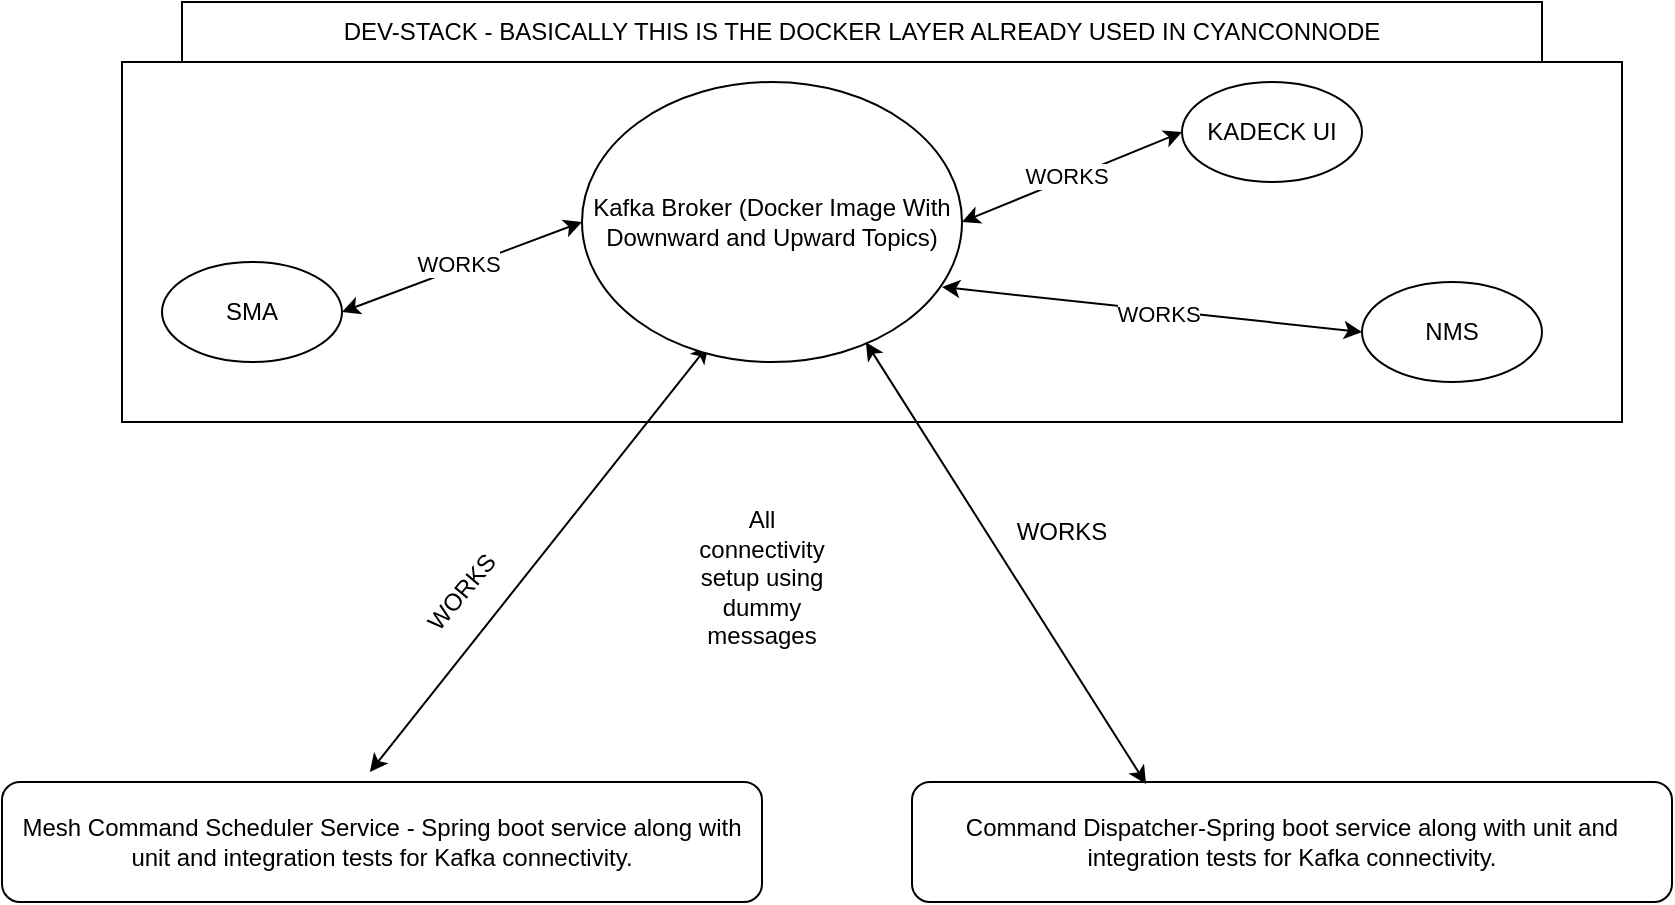 <mxfile version="22.1.3" type="github">
  <diagram name="Page-1" id="zG5zKizvqUGSGyj7EHf8">
    <mxGraphModel dx="1210" dy="1703" grid="1" gridSize="10" guides="1" tooltips="1" connect="1" arrows="1" fold="1" page="1" pageScale="1" pageWidth="850" pageHeight="1100" math="0" shadow="0">
      <root>
        <mxCell id="0" />
        <mxCell id="1" parent="0" />
        <mxCell id="G7nmGpfLF5mpm_TBCSaa-2" value="Mesh Command Scheduler Service - Spring boot service along with unit and integration tests for Kafka connectivity." style="rounded=1;whiteSpace=wrap;html=1;" parent="1" vertex="1">
          <mxGeometry x="10" y="300" width="380" height="60" as="geometry" />
        </mxCell>
        <mxCell id="i1HN7uWvgcQq31iAKBWK-1" value="" style="rounded=0;whiteSpace=wrap;html=1;" parent="1" vertex="1">
          <mxGeometry x="70" y="-60" width="750" height="180" as="geometry" />
        </mxCell>
        <mxCell id="G7nmGpfLF5mpm_TBCSaa-3" value="" style="endArrow=classic;startArrow=classic;html=1;rounded=0;entryX=0.333;entryY=0.94;entryDx=0;entryDy=0;entryPerimeter=0;exitX=0.484;exitY=-0.083;exitDx=0;exitDy=0;exitPerimeter=0;" parent="1" target="G7nmGpfLF5mpm_TBCSaa-1" edge="1" source="G7nmGpfLF5mpm_TBCSaa-2">
          <mxGeometry width="50" height="50" relative="1" as="geometry">
            <mxPoint x="250" y="286" as="sourcePoint" />
            <mxPoint x="250.892" y="80.0" as="targetPoint" />
          </mxGeometry>
        </mxCell>
        <mxCell id="G7nmGpfLF5mpm_TBCSaa-1" value="Kafka Broker (Docker Image With Downward and Upward Topics)" style="ellipse;whiteSpace=wrap;html=1;" parent="1" vertex="1">
          <mxGeometry x="300" y="-50" width="190" height="140" as="geometry" />
        </mxCell>
        <mxCell id="i1HN7uWvgcQq31iAKBWK-2" value="SMA" style="ellipse;whiteSpace=wrap;html=1;" parent="1" vertex="1">
          <mxGeometry x="90" y="40" width="90" height="50" as="geometry" />
        </mxCell>
        <mxCell id="i1HN7uWvgcQq31iAKBWK-4" value="KADECK UI" style="ellipse;whiteSpace=wrap;html=1;" parent="1" vertex="1">
          <mxGeometry x="600" y="-50" width="90" height="50" as="geometry" />
        </mxCell>
        <mxCell id="i1HN7uWvgcQq31iAKBWK-8" value="" style="endArrow=classic;startArrow=classic;html=1;rounded=0;entryX=0;entryY=0.5;entryDx=0;entryDy=0;exitX=1;exitY=0.5;exitDx=0;exitDy=0;" parent="1" source="G7nmGpfLF5mpm_TBCSaa-1" target="i1HN7uWvgcQq31iAKBWK-4" edge="1">
          <mxGeometry width="50" height="50" relative="1" as="geometry">
            <mxPoint x="420" y="156" as="sourcePoint" />
            <mxPoint x="616" y="24" as="targetPoint" />
          </mxGeometry>
        </mxCell>
        <mxCell id="i1HN7uWvgcQq31iAKBWK-9" value="Text" style="edgeLabel;html=1;align=center;verticalAlign=middle;resizable=0;points=[];" parent="i1HN7uWvgcQq31iAKBWK-8" vertex="1" connectable="0">
          <mxGeometry x="-0.049" y="4" relative="1" as="geometry">
            <mxPoint as="offset" />
          </mxGeometry>
        </mxCell>
        <mxCell id="Q5F_38Ogwemy6x9SQ96H-3" value="WORKS" style="edgeLabel;html=1;align=center;verticalAlign=middle;resizable=0;points=[];" parent="i1HN7uWvgcQq31iAKBWK-8" vertex="1" connectable="0">
          <mxGeometry x="-0.05" y="2" relative="1" as="geometry">
            <mxPoint as="offset" />
          </mxGeometry>
        </mxCell>
        <mxCell id="i1HN7uWvgcQq31iAKBWK-11" value="" style="endArrow=classic;startArrow=classic;html=1;rounded=0;entryX=0;entryY=0.5;entryDx=0;entryDy=0;" parent="1" target="G7nmGpfLF5mpm_TBCSaa-1" edge="1">
          <mxGeometry width="50" height="50" relative="1" as="geometry">
            <mxPoint x="180" y="65" as="sourcePoint" />
            <mxPoint x="350" y="45" as="targetPoint" />
          </mxGeometry>
        </mxCell>
        <mxCell id="i1HN7uWvgcQq31iAKBWK-12" value="Text" style="edgeLabel;html=1;align=center;verticalAlign=middle;resizable=0;points=[];" parent="i1HN7uWvgcQq31iAKBWK-11" vertex="1" connectable="0">
          <mxGeometry x="-0.049" y="4" relative="1" as="geometry">
            <mxPoint as="offset" />
          </mxGeometry>
        </mxCell>
        <mxCell id="fjZ5WEKi_uoiO2NCJmBn-2" value="WORKS" style="edgeLabel;html=1;align=center;verticalAlign=middle;resizable=0;points=[];" parent="i1HN7uWvgcQq31iAKBWK-11" vertex="1" connectable="0">
          <mxGeometry x="-0.024" y="2" relative="1" as="geometry">
            <mxPoint as="offset" />
          </mxGeometry>
        </mxCell>
        <mxCell id="fjZ5WEKi_uoiO2NCJmBn-3" value="DEV-STACK - BASICALLY THIS IS THE DOCKER LAYER ALREADY USED IN CYANCONNODE" style="rounded=0;whiteSpace=wrap;html=1;" parent="1" vertex="1">
          <mxGeometry x="100" y="-90" width="680" height="30" as="geometry" />
        </mxCell>
        <mxCell id="Q5F_38Ogwemy6x9SQ96H-1" value="WORKS" style="text;html=1;strokeColor=none;fillColor=none;align=center;verticalAlign=middle;whiteSpace=wrap;rounded=0;rotation=-50;" parent="1" vertex="1">
          <mxGeometry x="210" y="190" width="60" height="30" as="geometry" />
        </mxCell>
        <mxCell id="Q5F_38Ogwemy6x9SQ96H-2" value="WORKS" style="text;html=1;strokeColor=none;fillColor=none;align=center;verticalAlign=middle;whiteSpace=wrap;rounded=0;" parent="1" vertex="1">
          <mxGeometry x="510" y="160" width="60" height="30" as="geometry" />
        </mxCell>
        <mxCell id="WD5wQKv1ttTkJpSz0hpR-1" value="NMS" style="ellipse;whiteSpace=wrap;html=1;" parent="1" vertex="1">
          <mxGeometry x="690" y="50" width="90" height="50" as="geometry" />
        </mxCell>
        <mxCell id="WD5wQKv1ttTkJpSz0hpR-2" value="" style="endArrow=classic;startArrow=classic;html=1;rounded=0;entryX=0;entryY=0.5;entryDx=0;entryDy=0;exitX=0;exitY=0.5;exitDx=0;exitDy=0;" parent="1" edge="1" source="WD5wQKv1ttTkJpSz0hpR-1">
          <mxGeometry width="50" height="50" relative="1" as="geometry">
            <mxPoint x="645" y="97.5" as="sourcePoint" />
            <mxPoint x="480" y="52.5" as="targetPoint" />
          </mxGeometry>
        </mxCell>
        <mxCell id="WD5wQKv1ttTkJpSz0hpR-3" value="Text" style="edgeLabel;html=1;align=center;verticalAlign=middle;resizable=0;points=[];" parent="WD5wQKv1ttTkJpSz0hpR-2" vertex="1" connectable="0">
          <mxGeometry x="-0.049" y="4" relative="1" as="geometry">
            <mxPoint as="offset" />
          </mxGeometry>
        </mxCell>
        <mxCell id="WD5wQKv1ttTkJpSz0hpR-4" value="WORKS" style="edgeLabel;html=1;align=center;verticalAlign=middle;resizable=0;points=[];" parent="WD5wQKv1ttTkJpSz0hpR-2" vertex="1" connectable="0">
          <mxGeometry x="-0.024" y="2" relative="1" as="geometry">
            <mxPoint as="offset" />
          </mxGeometry>
        </mxCell>
        <mxCell id="h9A_q6IB0kWVLQJAk_iD-1" value="Command Dispatcher-Spring boot service along with unit and integration tests for Kafka connectivity." style="rounded=1;whiteSpace=wrap;html=1;" vertex="1" parent="1">
          <mxGeometry x="465" y="300" width="380" height="60" as="geometry" />
        </mxCell>
        <mxCell id="h9A_q6IB0kWVLQJAk_iD-2" value="" style="endArrow=classic;startArrow=classic;html=1;rounded=0;exitX=0.308;exitY=0.017;exitDx=0;exitDy=0;exitPerimeter=0;entryX=0.747;entryY=0.929;entryDx=0;entryDy=0;entryPerimeter=0;" edge="1" parent="1" source="h9A_q6IB0kWVLQJAk_iD-1" target="G7nmGpfLF5mpm_TBCSaa-1">
          <mxGeometry width="50" height="50" relative="1" as="geometry">
            <mxPoint x="234" y="315" as="sourcePoint" />
            <mxPoint x="390" y="97" as="targetPoint" />
          </mxGeometry>
        </mxCell>
        <mxCell id="h9A_q6IB0kWVLQJAk_iD-3" value="&lt;div&gt;All connectivity setup using dummy messages&lt;/div&gt;&lt;div&gt;&lt;br&gt;&lt;/div&gt;" style="text;html=1;strokeColor=none;fillColor=none;align=center;verticalAlign=middle;whiteSpace=wrap;rounded=0;" vertex="1" parent="1">
          <mxGeometry x="360" y="190" width="60" height="30" as="geometry" />
        </mxCell>
      </root>
    </mxGraphModel>
  </diagram>
</mxfile>

